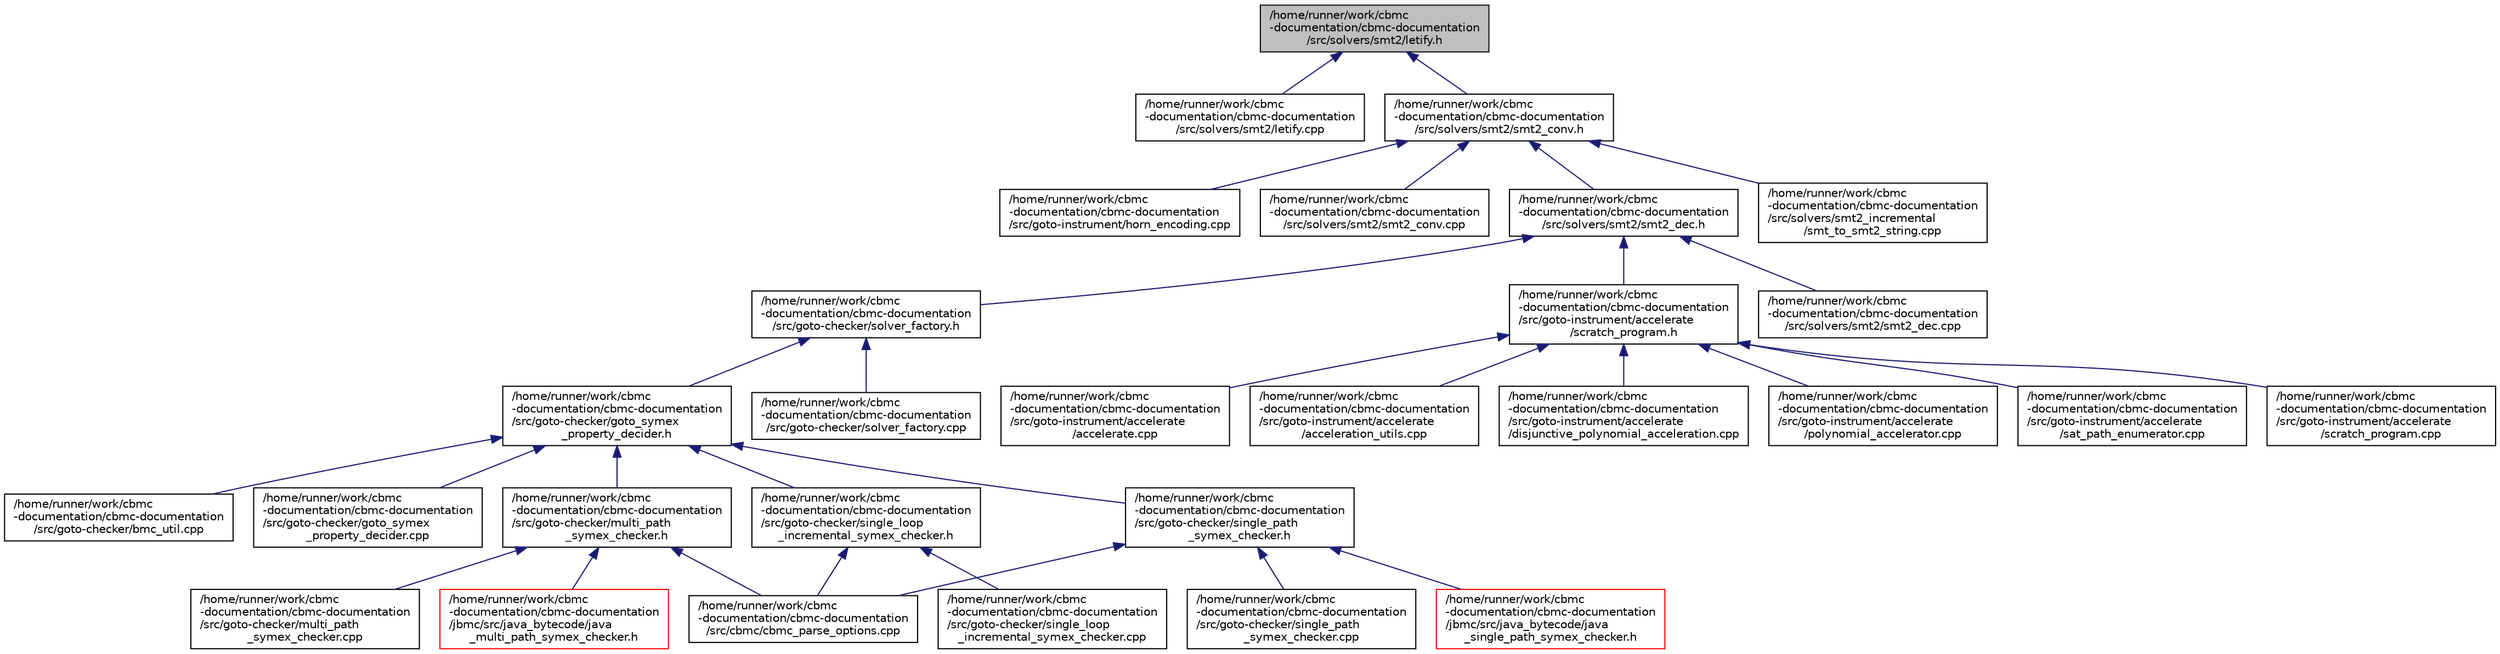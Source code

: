 digraph "/home/runner/work/cbmc-documentation/cbmc-documentation/src/solvers/smt2/letify.h"
{
 // LATEX_PDF_SIZE
  bgcolor="transparent";
  edge [fontname="Helvetica",fontsize="10",labelfontname="Helvetica",labelfontsize="10"];
  node [fontname="Helvetica",fontsize="10",shape=record];
  Node1 [label="/home/runner/work/cbmc\l-documentation/cbmc-documentation\l/src/solvers/smt2/letify.h",height=0.2,width=0.4,color="black", fillcolor="grey75", style="filled", fontcolor="black",tooltip=" "];
  Node1 -> Node2 [dir="back",color="midnightblue",fontsize="10",style="solid",fontname="Helvetica"];
  Node2 [label="/home/runner/work/cbmc\l-documentation/cbmc-documentation\l/src/solvers/smt2/letify.cpp",height=0.2,width=0.4,color="black",URL="$letify_8cpp.html",tooltip=" "];
  Node1 -> Node3 [dir="back",color="midnightblue",fontsize="10",style="solid",fontname="Helvetica"];
  Node3 [label="/home/runner/work/cbmc\l-documentation/cbmc-documentation\l/src/solvers/smt2/smt2_conv.h",height=0.2,width=0.4,color="black",URL="$smt2__conv_8h.html",tooltip=" "];
  Node3 -> Node4 [dir="back",color="midnightblue",fontsize="10",style="solid",fontname="Helvetica"];
  Node4 [label="/home/runner/work/cbmc\l-documentation/cbmc-documentation\l/src/goto-instrument/horn_encoding.cpp",height=0.2,width=0.4,color="black",URL="$horn__encoding_8cpp.html",tooltip=" "];
  Node3 -> Node5 [dir="back",color="midnightblue",fontsize="10",style="solid",fontname="Helvetica"];
  Node5 [label="/home/runner/work/cbmc\l-documentation/cbmc-documentation\l/src/solvers/smt2/smt2_conv.cpp",height=0.2,width=0.4,color="black",URL="$smt2__conv_8cpp.html",tooltip=" "];
  Node3 -> Node6 [dir="back",color="midnightblue",fontsize="10",style="solid",fontname="Helvetica"];
  Node6 [label="/home/runner/work/cbmc\l-documentation/cbmc-documentation\l/src/solvers/smt2/smt2_dec.h",height=0.2,width=0.4,color="black",URL="$smt2__dec_8h.html",tooltip=" "];
  Node6 -> Node7 [dir="back",color="midnightblue",fontsize="10",style="solid",fontname="Helvetica"];
  Node7 [label="/home/runner/work/cbmc\l-documentation/cbmc-documentation\l/src/goto-checker/solver_factory.h",height=0.2,width=0.4,color="black",URL="$solver__factory_8h.html",tooltip=" "];
  Node7 -> Node8 [dir="back",color="midnightblue",fontsize="10",style="solid",fontname="Helvetica"];
  Node8 [label="/home/runner/work/cbmc\l-documentation/cbmc-documentation\l/src/goto-checker/goto_symex\l_property_decider.h",height=0.2,width=0.4,color="black",URL="$goto__symex__property__decider_8h.html",tooltip=" "];
  Node8 -> Node9 [dir="back",color="midnightblue",fontsize="10",style="solid",fontname="Helvetica"];
  Node9 [label="/home/runner/work/cbmc\l-documentation/cbmc-documentation\l/src/goto-checker/bmc_util.cpp",height=0.2,width=0.4,color="black",URL="$bmc__util_8cpp.html",tooltip=" "];
  Node8 -> Node10 [dir="back",color="midnightblue",fontsize="10",style="solid",fontname="Helvetica"];
  Node10 [label="/home/runner/work/cbmc\l-documentation/cbmc-documentation\l/src/goto-checker/goto_symex\l_property_decider.cpp",height=0.2,width=0.4,color="black",URL="$goto__symex__property__decider_8cpp.html",tooltip=" "];
  Node8 -> Node11 [dir="back",color="midnightblue",fontsize="10",style="solid",fontname="Helvetica"];
  Node11 [label="/home/runner/work/cbmc\l-documentation/cbmc-documentation\l/src/goto-checker/multi_path\l_symex_checker.h",height=0.2,width=0.4,color="black",URL="$multi__path__symex__checker_8h.html",tooltip=" "];
  Node11 -> Node12 [dir="back",color="midnightblue",fontsize="10",style="solid",fontname="Helvetica"];
  Node12 [label="/home/runner/work/cbmc\l-documentation/cbmc-documentation\l/src/cbmc/cbmc_parse_options.cpp",height=0.2,width=0.4,color="black",URL="$cbmc__parse__options_8cpp.html",tooltip=" "];
  Node11 -> Node13 [dir="back",color="midnightblue",fontsize="10",style="solid",fontname="Helvetica"];
  Node13 [label="/home/runner/work/cbmc\l-documentation/cbmc-documentation\l/src/goto-checker/multi_path\l_symex_checker.cpp",height=0.2,width=0.4,color="black",URL="$multi__path__symex__checker_8cpp.html",tooltip=" "];
  Node11 -> Node14 [dir="back",color="midnightblue",fontsize="10",style="solid",fontname="Helvetica"];
  Node14 [label="/home/runner/work/cbmc\l-documentation/cbmc-documentation\l/jbmc/src/java_bytecode/java\l_multi_path_symex_checker.h",height=0.2,width=0.4,color="red",URL="$java__multi__path__symex__checker_8h.html",tooltip=" "];
  Node8 -> Node17 [dir="back",color="midnightblue",fontsize="10",style="solid",fontname="Helvetica"];
  Node17 [label="/home/runner/work/cbmc\l-documentation/cbmc-documentation\l/src/goto-checker/single_loop\l_incremental_symex_checker.h",height=0.2,width=0.4,color="black",URL="$single__loop__incremental__symex__checker_8h.html",tooltip=" "];
  Node17 -> Node12 [dir="back",color="midnightblue",fontsize="10",style="solid",fontname="Helvetica"];
  Node17 -> Node18 [dir="back",color="midnightblue",fontsize="10",style="solid",fontname="Helvetica"];
  Node18 [label="/home/runner/work/cbmc\l-documentation/cbmc-documentation\l/src/goto-checker/single_loop\l_incremental_symex_checker.cpp",height=0.2,width=0.4,color="black",URL="$single__loop__incremental__symex__checker_8cpp.html",tooltip=" "];
  Node8 -> Node19 [dir="back",color="midnightblue",fontsize="10",style="solid",fontname="Helvetica"];
  Node19 [label="/home/runner/work/cbmc\l-documentation/cbmc-documentation\l/src/goto-checker/single_path\l_symex_checker.h",height=0.2,width=0.4,color="black",URL="$single__path__symex__checker_8h.html",tooltip=" "];
  Node19 -> Node12 [dir="back",color="midnightblue",fontsize="10",style="solid",fontname="Helvetica"];
  Node19 -> Node20 [dir="back",color="midnightblue",fontsize="10",style="solid",fontname="Helvetica"];
  Node20 [label="/home/runner/work/cbmc\l-documentation/cbmc-documentation\l/src/goto-checker/single_path\l_symex_checker.cpp",height=0.2,width=0.4,color="black",URL="$single__path__symex__checker_8cpp.html",tooltip=" "];
  Node19 -> Node21 [dir="back",color="midnightblue",fontsize="10",style="solid",fontname="Helvetica"];
  Node21 [label="/home/runner/work/cbmc\l-documentation/cbmc-documentation\l/jbmc/src/java_bytecode/java\l_single_path_symex_checker.h",height=0.2,width=0.4,color="red",URL="$java__single__path__symex__checker_8h.html",tooltip=" "];
  Node7 -> Node23 [dir="back",color="midnightblue",fontsize="10",style="solid",fontname="Helvetica"];
  Node23 [label="/home/runner/work/cbmc\l-documentation/cbmc-documentation\l/src/goto-checker/solver_factory.cpp",height=0.2,width=0.4,color="black",URL="$solver__factory_8cpp.html",tooltip=" "];
  Node6 -> Node24 [dir="back",color="midnightblue",fontsize="10",style="solid",fontname="Helvetica"];
  Node24 [label="/home/runner/work/cbmc\l-documentation/cbmc-documentation\l/src/goto-instrument/accelerate\l/scratch_program.h",height=0.2,width=0.4,color="black",URL="$scratch__program_8h.html",tooltip=" "];
  Node24 -> Node25 [dir="back",color="midnightblue",fontsize="10",style="solid",fontname="Helvetica"];
  Node25 [label="/home/runner/work/cbmc\l-documentation/cbmc-documentation\l/src/goto-instrument/accelerate\l/accelerate.cpp",height=0.2,width=0.4,color="black",URL="$accelerate_8cpp.html",tooltip=" "];
  Node24 -> Node26 [dir="back",color="midnightblue",fontsize="10",style="solid",fontname="Helvetica"];
  Node26 [label="/home/runner/work/cbmc\l-documentation/cbmc-documentation\l/src/goto-instrument/accelerate\l/acceleration_utils.cpp",height=0.2,width=0.4,color="black",URL="$acceleration__utils_8cpp.html",tooltip=" "];
  Node24 -> Node27 [dir="back",color="midnightblue",fontsize="10",style="solid",fontname="Helvetica"];
  Node27 [label="/home/runner/work/cbmc\l-documentation/cbmc-documentation\l/src/goto-instrument/accelerate\l/disjunctive_polynomial_acceleration.cpp",height=0.2,width=0.4,color="black",URL="$disjunctive__polynomial__acceleration_8cpp.html",tooltip=" "];
  Node24 -> Node28 [dir="back",color="midnightblue",fontsize="10",style="solid",fontname="Helvetica"];
  Node28 [label="/home/runner/work/cbmc\l-documentation/cbmc-documentation\l/src/goto-instrument/accelerate\l/polynomial_accelerator.cpp",height=0.2,width=0.4,color="black",URL="$polynomial__accelerator_8cpp.html",tooltip=" "];
  Node24 -> Node29 [dir="back",color="midnightblue",fontsize="10",style="solid",fontname="Helvetica"];
  Node29 [label="/home/runner/work/cbmc\l-documentation/cbmc-documentation\l/src/goto-instrument/accelerate\l/sat_path_enumerator.cpp",height=0.2,width=0.4,color="black",URL="$sat__path__enumerator_8cpp.html",tooltip=" "];
  Node24 -> Node30 [dir="back",color="midnightblue",fontsize="10",style="solid",fontname="Helvetica"];
  Node30 [label="/home/runner/work/cbmc\l-documentation/cbmc-documentation\l/src/goto-instrument/accelerate\l/scratch_program.cpp",height=0.2,width=0.4,color="black",URL="$scratch__program_8cpp.html",tooltip=" "];
  Node6 -> Node31 [dir="back",color="midnightblue",fontsize="10",style="solid",fontname="Helvetica"];
  Node31 [label="/home/runner/work/cbmc\l-documentation/cbmc-documentation\l/src/solvers/smt2/smt2_dec.cpp",height=0.2,width=0.4,color="black",URL="$smt2__dec_8cpp.html",tooltip=" "];
  Node3 -> Node32 [dir="back",color="midnightblue",fontsize="10",style="solid",fontname="Helvetica"];
  Node32 [label="/home/runner/work/cbmc\l-documentation/cbmc-documentation\l/src/solvers/smt2_incremental\l/smt_to_smt2_string.cpp",height=0.2,width=0.4,color="black",URL="$smt__to__smt2__string_8cpp.html",tooltip=" "];
}
